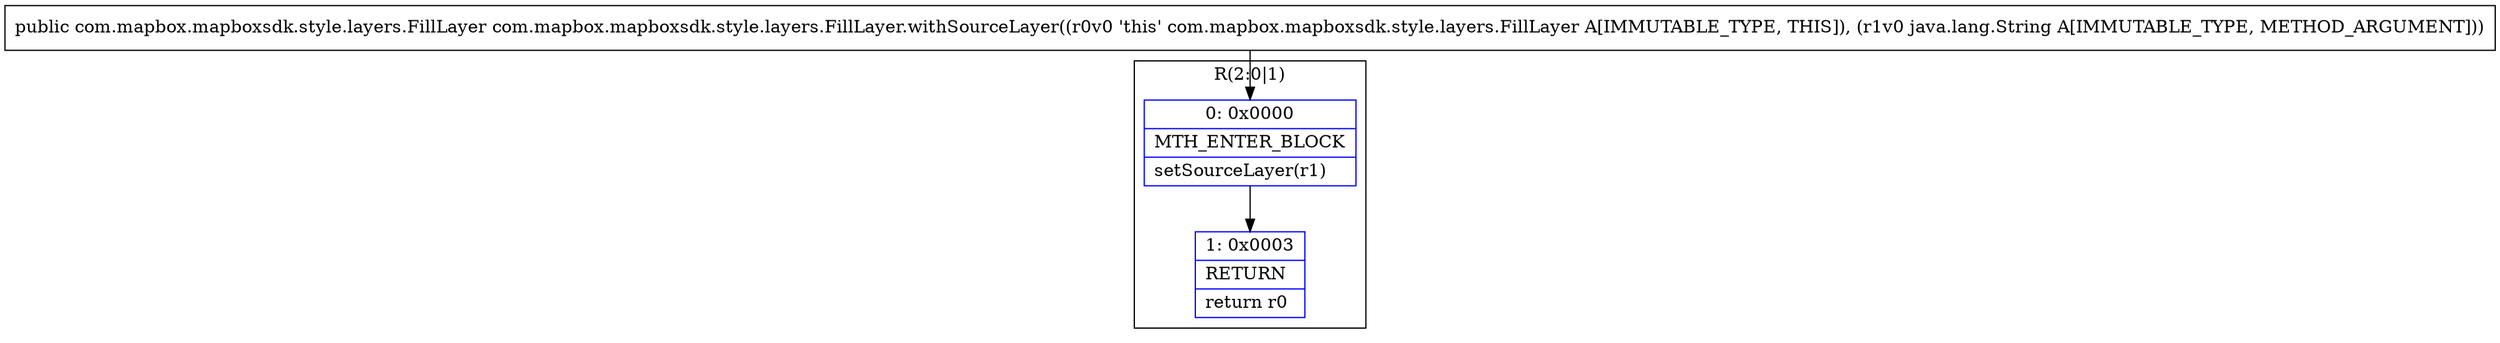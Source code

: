 digraph "CFG forcom.mapbox.mapboxsdk.style.layers.FillLayer.withSourceLayer(Ljava\/lang\/String;)Lcom\/mapbox\/mapboxsdk\/style\/layers\/FillLayer;" {
subgraph cluster_Region_1995080651 {
label = "R(2:0|1)";
node [shape=record,color=blue];
Node_0 [shape=record,label="{0\:\ 0x0000|MTH_ENTER_BLOCK\l|setSourceLayer(r1)\l}"];
Node_1 [shape=record,label="{1\:\ 0x0003|RETURN\l|return r0\l}"];
}
MethodNode[shape=record,label="{public com.mapbox.mapboxsdk.style.layers.FillLayer com.mapbox.mapboxsdk.style.layers.FillLayer.withSourceLayer((r0v0 'this' com.mapbox.mapboxsdk.style.layers.FillLayer A[IMMUTABLE_TYPE, THIS]), (r1v0 java.lang.String A[IMMUTABLE_TYPE, METHOD_ARGUMENT])) }"];
MethodNode -> Node_0;
Node_0 -> Node_1;
}


